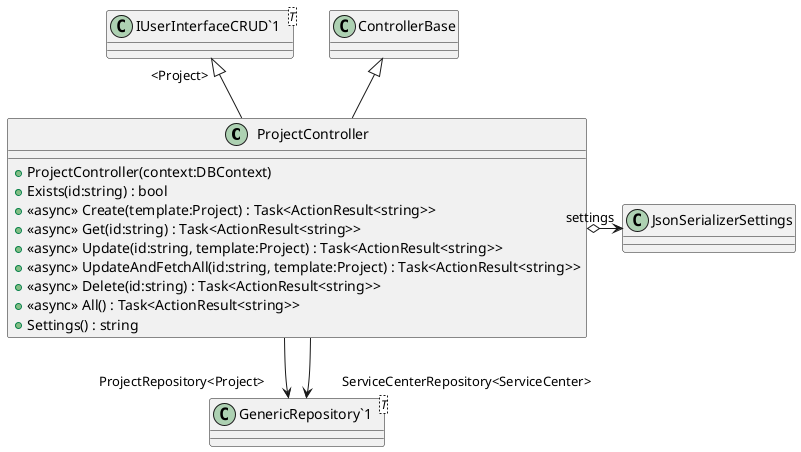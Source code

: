 @startuml
class ProjectController {
    + ProjectController(context:DBContext)
    + Exists(id:string) : bool
    + <<async>> Create(template:Project) : Task<ActionResult<string>>
    + <<async>> Get(id:string) : Task<ActionResult<string>>
    + <<async>> Update(id:string, template:Project) : Task<ActionResult<string>>
    + <<async>> UpdateAndFetchAll(id:string, template:Project) : Task<ActionResult<string>>
    + <<async>> Delete(id:string) : Task<ActionResult<string>>
    + <<async>> All() : Task<ActionResult<string>>
    + Settings() : string
}
class "IUserInterfaceCRUD`1"<T> {
}
class "GenericRepository`1"<T> {
}
ControllerBase <|-- ProjectController
"IUserInterfaceCRUD`1" "<Project>" <|-- ProjectController
ProjectController --> "ProjectRepository<Project>" "GenericRepository`1"
ProjectController --> "ServiceCenterRepository<ServiceCenter>" "GenericRepository`1"
ProjectController o-> "settings" JsonSerializerSettings
@enduml
